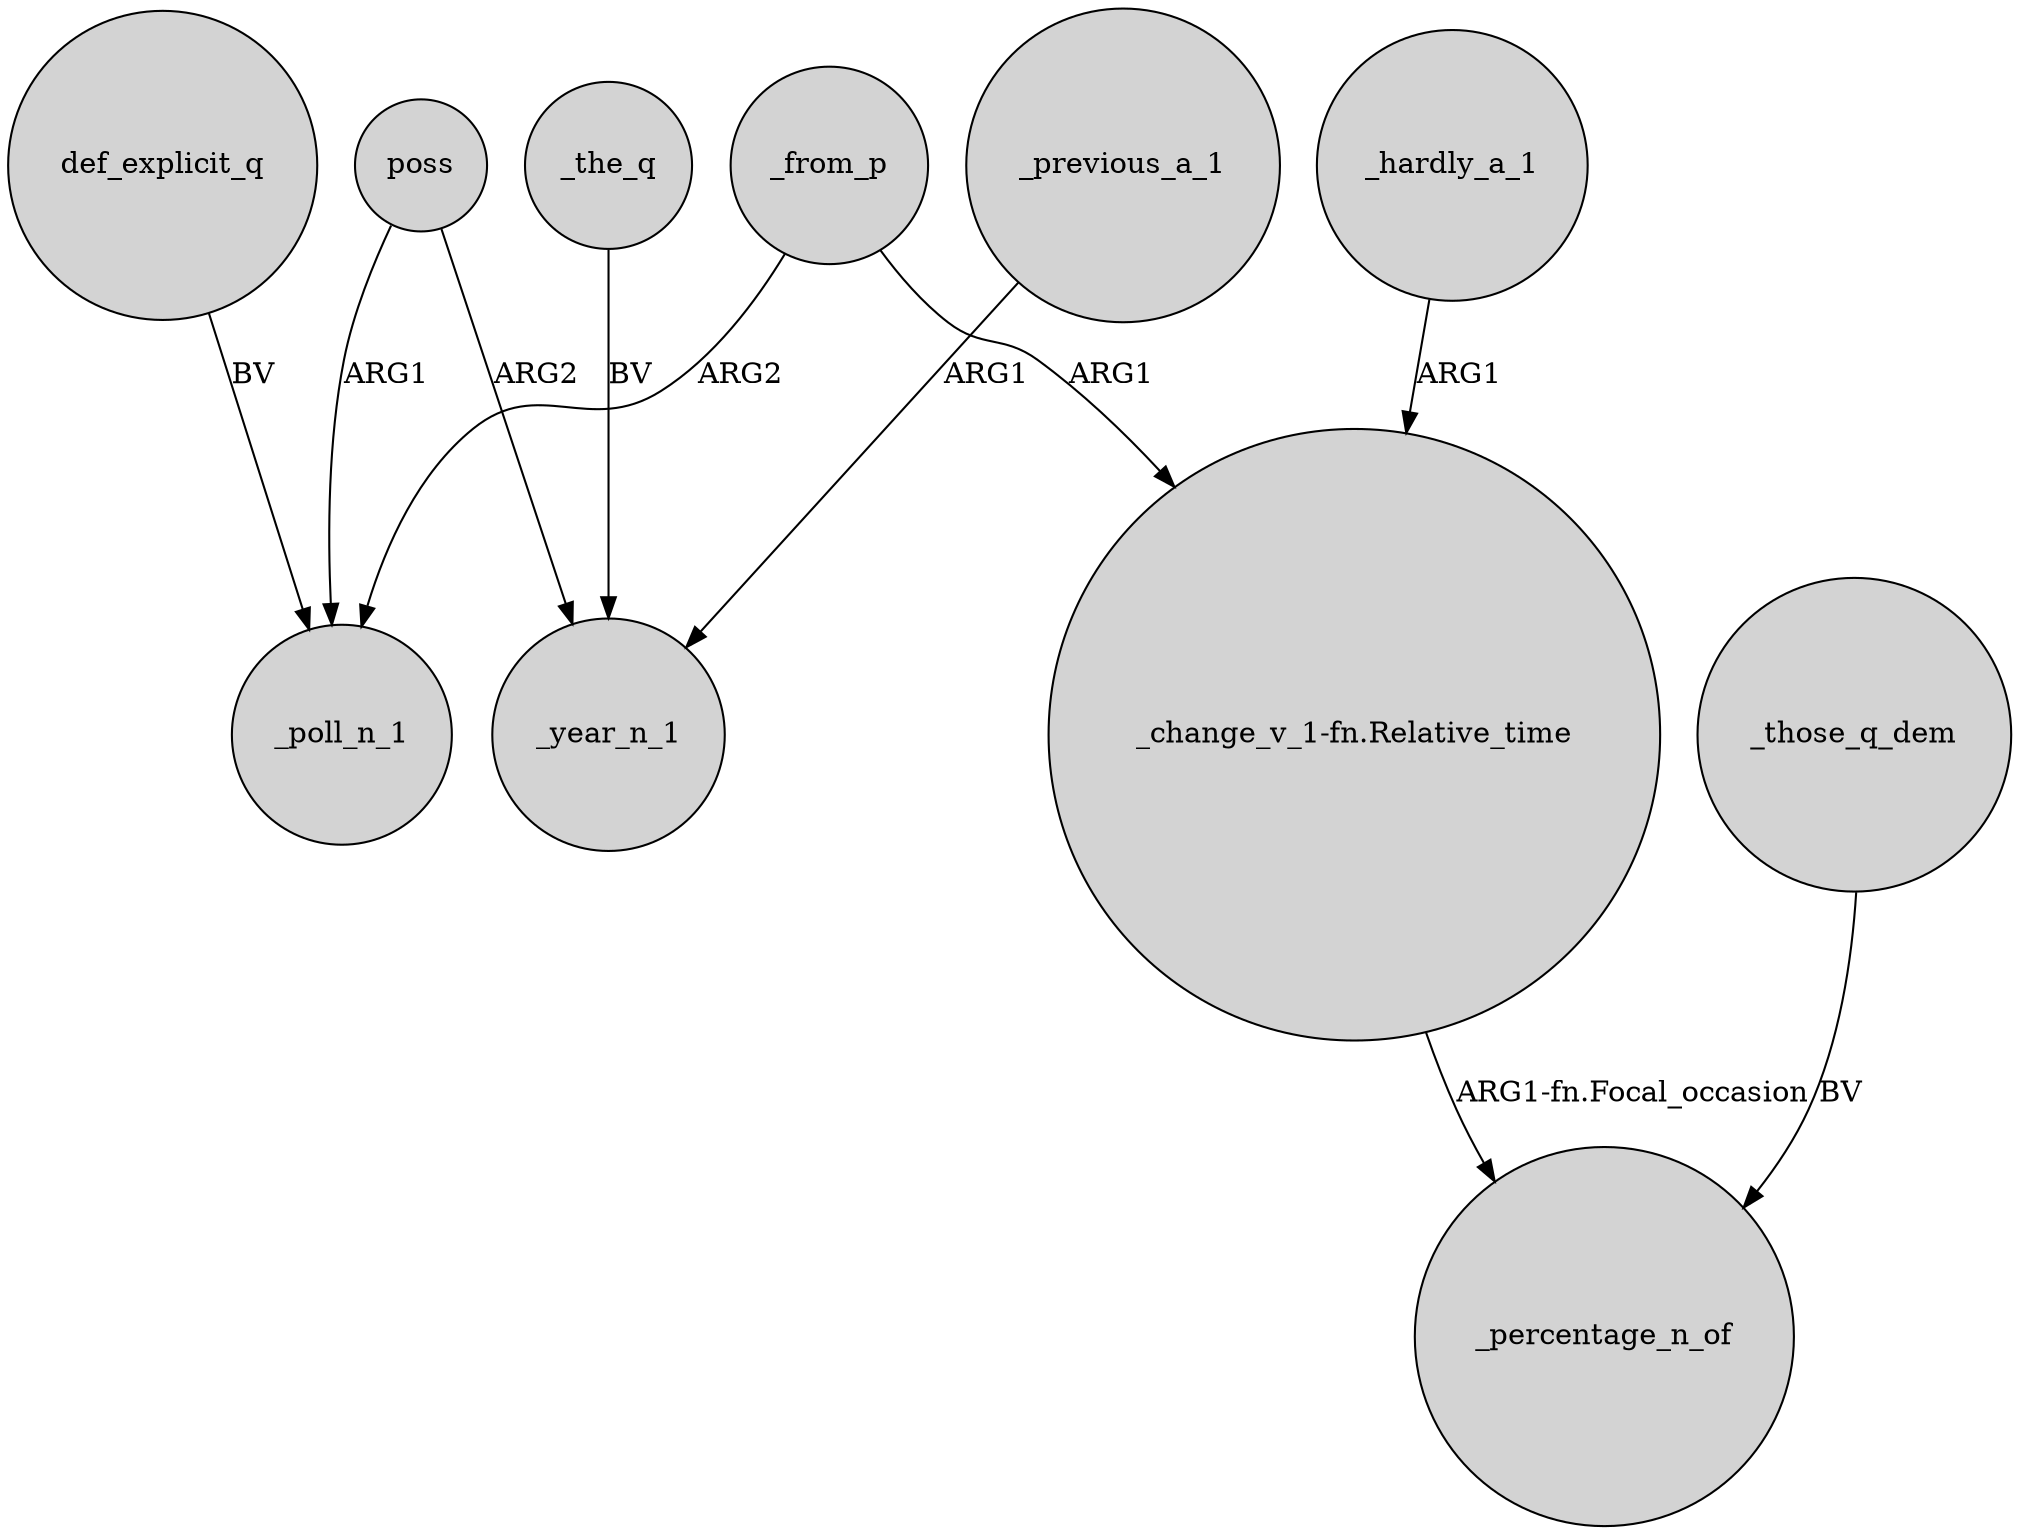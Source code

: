 digraph {
	node [shape=circle style=filled]
	def_explicit_q -> _poll_n_1 [label=BV]
	poss -> _year_n_1 [label=ARG2]
	_previous_a_1 -> _year_n_1 [label=ARG1]
	"_change_v_1-fn.Relative_time" -> _percentage_n_of [label="ARG1-fn.Focal_occasion"]
	_the_q -> _year_n_1 [label=BV]
	_from_p -> "_change_v_1-fn.Relative_time" [label=ARG1]
	_hardly_a_1 -> "_change_v_1-fn.Relative_time" [label=ARG1]
	poss -> _poll_n_1 [label=ARG1]
	_from_p -> _poll_n_1 [label=ARG2]
	_those_q_dem -> _percentage_n_of [label=BV]
}

